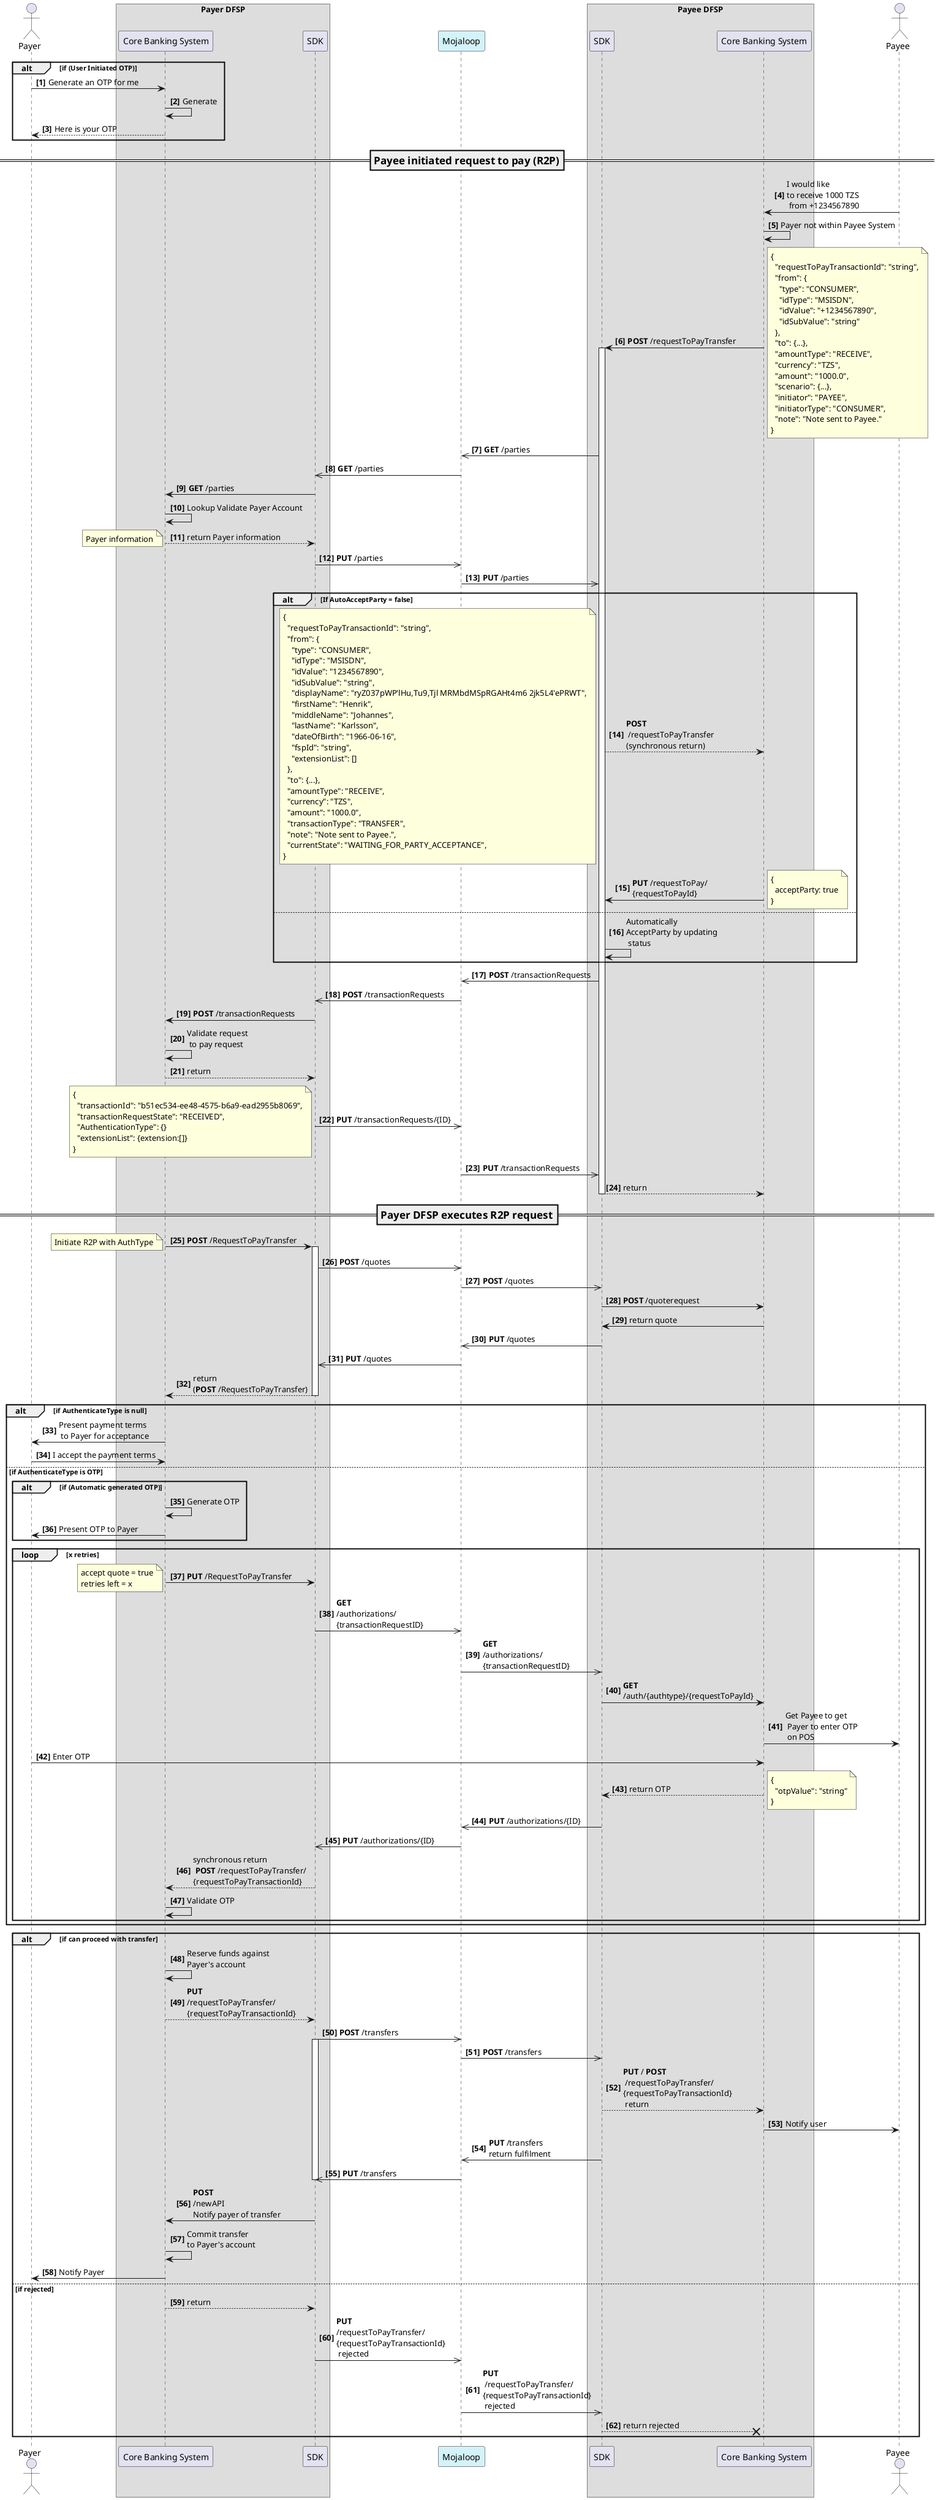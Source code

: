 @startuml

actor "Payer" as Payer
box Payer DFSP
participant "Core Banking System" as PayerDFSP
participant "SDK" as PayerSDK
end box
participant "Mojaloop" as Mojaloop  #d4f2f9

box Payee DFSP
participant "SDK" as PayeeSDK
participant "Core Banking System" as PayeeDFSP
end box
actor "Payee" as Payee
autonumber 1 "<b>[0]"

alt if (User Initiated OTP)
Payer->PayerDFSP: Generate an OTP for me
PayerDFSP->PayerDFSP:Generate
PayerDFSP-->Payer: Here is your OTP
end
=== Payee initiated request to pay (R2P) ==
Payee->PayeeDFSP: I would like \nto receive 1000 TZS\n from +1234567890
PayeeDFSP->PayeeDFSP: Payer not within Payee System

PayeeDFSP->PayeeSDK: **POST** /requestToPayTransfer
note right
{
  "requestToPayTransactionId": "string",
  "from": {    
    "type": "CONSUMER",
    "idType": "MSISDN",
    "idValue": "+1234567890",
    "idSubValue": "string"
  },
  "to": {...},
  "amountType": "RECEIVE",
  "currency": "TZS",
  "amount": "1000.0",
  "scenario": {...},
  "initiator": "PAYEE",
  "initiatorType": "CONSUMER",
  "note": "Note sent to Payee."
}
end note
activate PayeeSDK

PayeeSDK->>Mojaloop: **GET** /parties
Mojaloop->>PayerSDK: **GET** /parties
PayerSDK->PayerDFSP: **GET** /parties
PayerDFSP->PayerDFSP: Lookup Validate Payer Account
PayerDFSP-->PayerSDK: return Payer information
note left
Payer information
end note
PayerSDK->>Mojaloop: **PUT** /parties
Mojaloop->>PayeeSDK: **PUT** /parties

alt If AutoAcceptParty = false
  PayeeSDK-->PayeeDFSP: **POST**\n /requestToPayTransfer \n(synchronous return)
  note left
{
  "requestToPayTransactionId": "string",
  "from": {
    "type": "CONSUMER",
    "idType": "MSISDN",
    "idValue": "1234567890",
    "idSubValue": "string",
    "displayName": "ryZ037pWP'lHu,Tu9,Tjl MRMbdMSpRGAHt4m6 2jk5L4'ePRWT",
    "firstName": "Henrik",
    "middleName": "Johannes",
    "lastName": "Karlsson",
    "dateOfBirth": "1966-06-16",
    "fspId": "string",
    "extensionList": []
  },
  "to": {...},
  "amountType": "RECEIVE",
  "currency": "TZS",
  "amount": "1000.0",
  "transactionType": "TRANSFER",
  "note": "Note sent to Payee.",
  "currentState": "WAITING_FOR_PARTY_ACCEPTANCE",
}
  end note
PayeeDFSP->PayeeSDK: **PUT** /requestToPay/\n{requestToPayId}
note right
  {
    acceptParty: true
  }
end note
else
PayeeSDK->PayeeSDK: Automatically \nAcceptParty by updating\n status
end

PayeeSDK->>Mojaloop: **POST** /transactionRequests
Mojaloop->>PayerSDK: **POST** /transactionRequests
PayerSDK->PayerDFSP: **POST** /transactionRequests
PayerDFSP->PayerDFSP: Validate request\n to pay request
PayerDFSP-->PayerSDK: return
PayerSDK->>Mojaloop: **PUT** /transactionRequests/{ID}
note left
{
  "transactionId": "b51ec534-ee48-4575-b6a9-ead2955b8069",
  "transactionRequestState": "RECEIVED",
  "AuthenticationType": {}
  "extensionList": {extension:[]}
}
end note
Mojaloop->>PayeeSDK: **PUT** /transactionRequests
PayeeSDK-->PayeeDFSP: return 
deactivate PayeeSDK

=== Payer DFSP executes R2P request ==

PayerDFSP->PayerSDK: **POST** /RequestToPayTransfer
note left
Initiate R2P with AuthType
end note
activate PayerSDK
PayerSDK->>Mojaloop:  **POST** /quotes
Mojaloop->>PayeeSDK:  **POST** /quotes
PayeeSDK->PayeeDFSP:  **POST** /quoterequest
PayeeDFSP->PayeeSDK:  return quote
PayeeSDK->>Mojaloop: **PUT** /quotes
Mojaloop->>PayerSDK: **PUT** /quotes

PayerSDK-->PayerDFSP: return \n(**POST** /RequestToPayTransfer)
deactivate PayerSDK

alt if AuthenticateType is null
PayerDFSP->Payer: Present payment terms\n to Payer for acceptance
Payer->PayerDFSP: I accept the payment terms
else if AuthenticateType is OTP
alt if (Automatic generated OTP)

PayerDFSP->PayerDFSP: Generate OTP
PayerDFSP->Payer: Present OTP to Payer
end

loop x retries
PayerDFSP->PayerSDK: **PUT** /RequestToPayTransfer
note left
  accept quote = true
  retries left = x
end note

PayerSDK->>Mojaloop: **GET** \n/authorizations/\n{transactionRequestID}
Mojaloop->>PayeeSDK: **GET** \n/authorizations/\n{transactionRequestID}
PayeeSDK->PayeeDFSP: **GET** \n/auth/{authtype}/{requestToPayId}
PayeeDFSP->Payee: Get Payee to get\n Payer to enter OTP\n on POS
Payer->PayeeDFSP: Enter OTP
PayeeDFSP-->PayeeSDK: return OTP
note right
{
  "otpValue": "string"
}
end note
PayeeSDK->>Mojaloop: **PUT** /authorizations/{ID}
Mojaloop->>PayerSDK: **PUT** /authorizations/{ID}
PayerSDK-->PayerDFSP: synchronous return \n **POST** /requestToPayTransfer/\n{requestToPayTransactionId}
PayerDFSP->PayerDFSP: Validate OTP

end loop

end



alt if can proceed with transfer
PayerDFSP->PayerDFSP: Reserve funds against \nPayer's account
PayerDFSP-->PayerSDK:  **PUT** \n/requestToPayTransfer/\n{requestToPayTransactionId}

PayerSDK->>Mojaloop: **POST** /transfers
activate PayerSDK
Mojaloop->>PayeeSDK: **POST** /transfers
PayeeSDK-->PayeeDFSP: **PUT** / **POST**\n /requestToPayTransfer/\n{requestToPayTransactionId}\n return
PayeeDFSP->Payee: Notify user
PayeeSDK->>Mojaloop: **PUT** /transfers \nreturn fulfilment
Mojaloop->>PayerSDK: **PUT** /transfers
deactivate PayerSDK
PayerSDK->PayerDFSP: **POST** \n/newAPI  \nNotify payer of transfer
PayerDFSP->PayerDFSP: Commit transfer \nto Payer's account
PayerDFSP->Payer: Notify Payer

else if rejected

PayerDFSP-->PayerSDK: return
PayerSDK->>Mojaloop: **PUT** \n/requestToPayTransfer/\n{requestToPayTransactionId}\n rejected
Mojaloop->>PayeeSDK: **PUT**\n /requestToPayTransfer/\n{requestToPayTransactionId}\n rejected
PayeeSDK-->X PayeeDFSP: return rejected
end 


@enduml